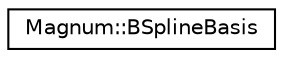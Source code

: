 digraph "圖形化之類別階層"
{
  edge [fontname="Helvetica",fontsize="10",labelfontname="Helvetica",labelfontsize="10"];
  node [fontname="Helvetica",fontsize="10",shape=record];
  rankdir="LR";
  Node1 [label="Magnum::BSplineBasis",height=0.2,width=0.4,color="black", fillcolor="white", style="filled",URL="$class_magnum_1_1_b_spline_basis.html"];
}
